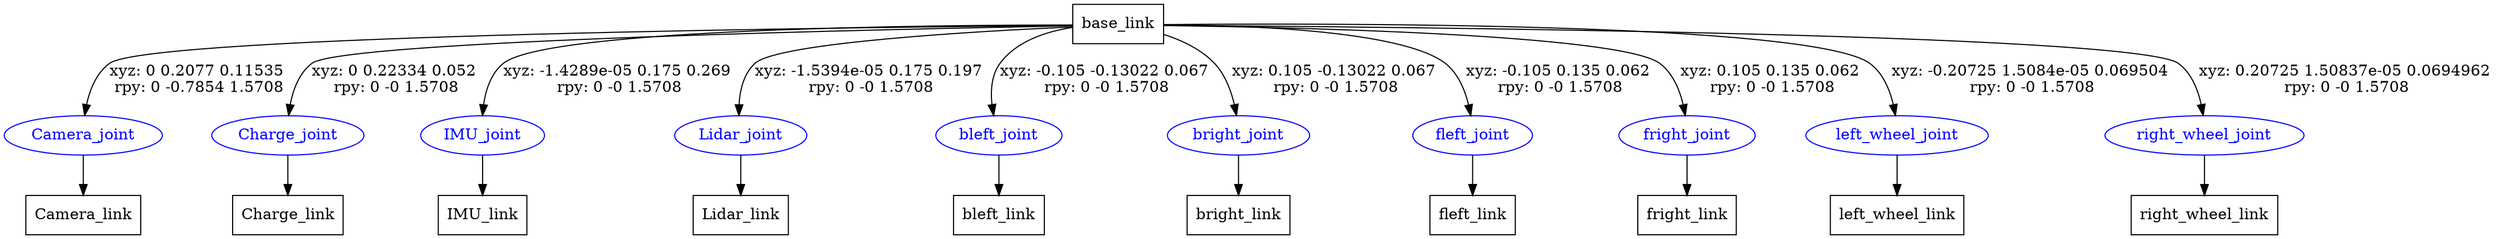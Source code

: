 digraph G {
node [shape=box];
"base_link" [label="base_link"];
"Camera_link" [label="Camera_link"];
"Charge_link" [label="Charge_link"];
"IMU_link" [label="IMU_link"];
"Lidar_link" [label="Lidar_link"];
"bleft_link" [label="bleft_link"];
"bright_link" [label="bright_link"];
"fleft_link" [label="fleft_link"];
"fright_link" [label="fright_link"];
"left_wheel_link" [label="left_wheel_link"];
"right_wheel_link" [label="right_wheel_link"];
node [shape=ellipse, color=blue, fontcolor=blue];
"base_link" -> "Camera_joint" [label="xyz: 0 0.2077 0.11535 \nrpy: 0 -0.7854 1.5708"]
"Camera_joint" -> "Camera_link"
"base_link" -> "Charge_joint" [label="xyz: 0 0.22334 0.052 \nrpy: 0 -0 1.5708"]
"Charge_joint" -> "Charge_link"
"base_link" -> "IMU_joint" [label="xyz: -1.4289e-05 0.175 0.269 \nrpy: 0 -0 1.5708"]
"IMU_joint" -> "IMU_link"
"base_link" -> "Lidar_joint" [label="xyz: -1.5394e-05 0.175 0.197 \nrpy: 0 -0 1.5708"]
"Lidar_joint" -> "Lidar_link"
"base_link" -> "bleft_joint" [label="xyz: -0.105 -0.13022 0.067 \nrpy: 0 -0 1.5708"]
"bleft_joint" -> "bleft_link"
"base_link" -> "bright_joint" [label="xyz: 0.105 -0.13022 0.067 \nrpy: 0 -0 1.5708"]
"bright_joint" -> "bright_link"
"base_link" -> "fleft_joint" [label="xyz: -0.105 0.135 0.062 \nrpy: 0 -0 1.5708"]
"fleft_joint" -> "fleft_link"
"base_link" -> "fright_joint" [label="xyz: 0.105 0.135 0.062 \nrpy: 0 -0 1.5708"]
"fright_joint" -> "fright_link"
"base_link" -> "left_wheel_joint" [label="xyz: -0.20725 1.5084e-05 0.069504 \nrpy: 0 -0 1.5708"]
"left_wheel_joint" -> "left_wheel_link"
"base_link" -> "right_wheel_joint" [label="xyz: 0.20725 1.50837e-05 0.0694962 \nrpy: 0 -0 1.5708"]
"right_wheel_joint" -> "right_wheel_link"
}
